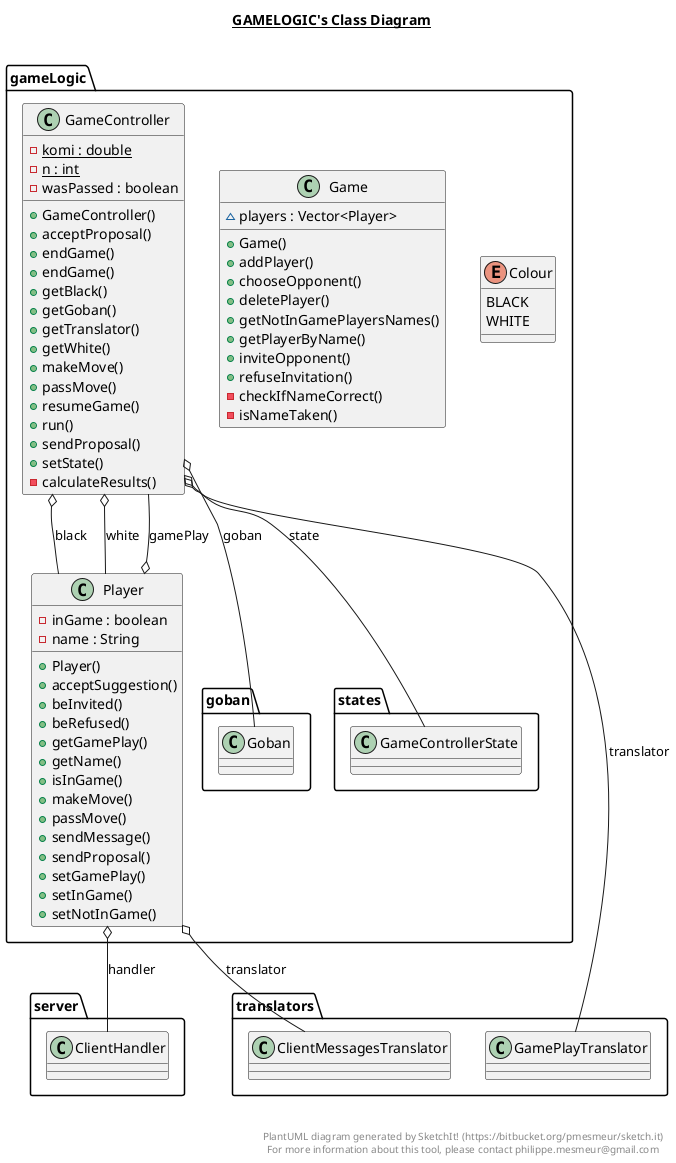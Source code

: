 @startuml

title __GAMELOGIC's Class Diagram__\n

  namespace gameLogic {
    enum Colour {
      BLACK
      WHITE
    }
  }
  

  namespace gameLogic {
    class gameLogic.Game {
        ~ players : Vector<Player>
        + Game()
        + addPlayer()
        + chooseOpponent()
        + deletePlayer()
        + getNotInGamePlayersNames()
        + getPlayerByName()
        + inviteOpponent()
        + refuseInvitation()
        - checkIfNameCorrect()
        - isNameTaken()
    }
  }
  

  namespace gameLogic {
    class gameLogic.GameController {
        {static} - komi : double
        {static} - n : int
        - wasPassed : boolean
        + GameController()
        + acceptProposal()
        + endGame()
        + endGame()
        + getBlack()
        + getGoban()
        + getTranslator()
        + getWhite()
        + makeMove()
        + passMove()
        + resumeGame()
        + run()
        + sendProposal()
        + setState()
        - calculateResults()
    }
  }
  

  namespace gameLogic {
    class gameLogic.Player {
        - inGame : boolean
        - name : String
        + Player()
        + acceptSuggestion()
        + beInvited()
        + beRefused()
        + getGamePlay()
        + getName()
        + isInGame()
        + makeMove()
        + passMove()
        + sendMessage()
        + sendProposal()
        + setGamePlay()
        + setInGame()
        + setNotInGame()
    }
  }
  

  gameLogic.GameController o-- gameLogic.Player : black
  gameLogic.GameController o-- gameLogic.goban.Goban : goban
  gameLogic.GameController o-- gameLogic.states.GameControllerState : state
  gameLogic.GameController o-- translators.GamePlayTranslator : translator
  gameLogic.GameController o-- gameLogic.Player : white
  gameLogic.Player o-- gameLogic.GameController : gamePlay
  gameLogic.Player o-- server.ClientHandler : handler
  gameLogic.Player o-- translators.ClientMessagesTranslator : translator


right footer


PlantUML diagram generated by SketchIt! (https://bitbucket.org/pmesmeur/sketch.it)
For more information about this tool, please contact philippe.mesmeur@gmail.com
endfooter

@enduml

